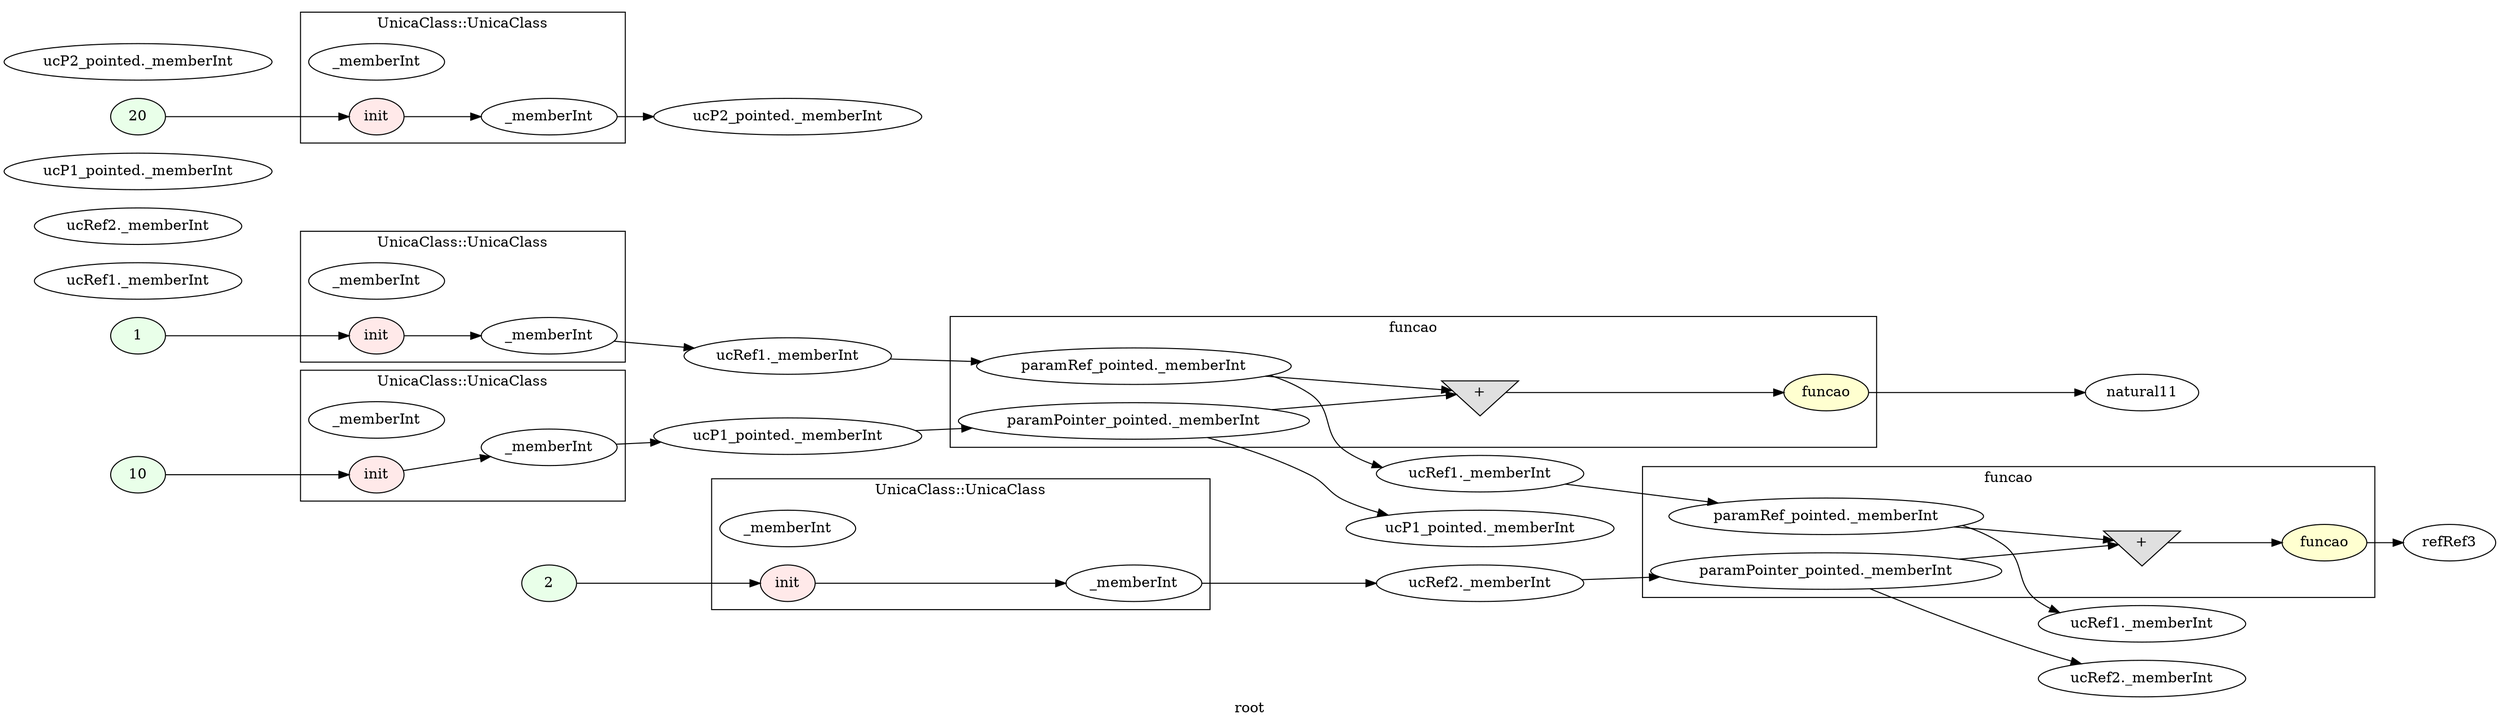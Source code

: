 digraph G
{
rankdir=LR;
label = "root";
	node_000008 [ label = "1", style=filled, fillcolor="#E9FFE9", startingline=20 ]
	node_000009 [ label = "ucRef1._memberInt", startingline=20 ]
	node_000013 [ label = "ucRef1._memberInt", startingline=20 ]
	node_000014 [ label = "2", style=filled, fillcolor="#E9FFE9", startingline=21 ]
	node_000015 [ label = "ucRef2._memberInt", startingline=21 ]
	node_000019 [ label = "ucRef2._memberInt", startingline=21 ]
	node_000020 [ label = "10", style=filled, fillcolor="#E9FFE9", startingline=23 ]
	node_000021 [ label = "ucP1_pointed._memberInt", startingline=23 ]
	node_000025 [ label = "ucP1_pointed._memberInt", startingline=23 ]
	node_000026 [ label = "20", style=filled, fillcolor="#E9FFE9", startingline=24 ]
	node_000027 [ label = "ucP2_pointed._memberInt", startingline=24 ]
	node_000031 [ label = "ucP2_pointed._memberInt", startingline=24 ]
	node_000036 [ label = "ucRef1._memberInt", startingline=26 ]
	node_000037 [ label = "ucP1_pointed._memberInt", startingline=26 ]
	node_000038 [ label = "natural11", startingline=26 ]
	node_000043 [ label = "ucRef1._memberInt", startingline=27 ]
	node_000044 [ label = "ucRef2._memberInt", startingline=27 ]
	node_000045 [ label = "refRef3", startingline=27 ]
subgraph cluster_24 {
label = "UnicaClass::UnicaClass";
parent = "G";
startingline = 20;
	node_000010 [ label = "_memberInt", startingline=2 ]
	node_000011 [ label = "init", style=filled, fillcolor="#FFE9E9", startingline=7 ]
	node_000012 [ label = "_memberInt", startingline=9 ]
}
subgraph cluster_25 {
label = "UnicaClass::UnicaClass";
parent = "G";
startingline = 21;
	node_000016 [ label = "_memberInt", startingline=2 ]
	node_000017 [ label = "init", style=filled, fillcolor="#FFE9E9", startingline=7 ]
	node_000018 [ label = "_memberInt", startingline=9 ]
}
subgraph cluster_26 {
label = "UnicaClass::UnicaClass";
parent = "G";
startingline = 23;
	node_000022 [ label = "_memberInt", startingline=2 ]
	node_000023 [ label = "init", style=filled, fillcolor="#FFE9E9", startingline=7 ]
	node_000024 [ label = "_memberInt", startingline=9 ]
}
subgraph cluster_27 {
label = "UnicaClass::UnicaClass";
parent = "G";
startingline = 24;
	node_000028 [ label = "_memberInt", startingline=2 ]
	node_000029 [ label = "init", style=filled, fillcolor="#FFE9E9", startingline=7 ]
	node_000030 [ label = "_memberInt", startingline=9 ]
}
subgraph cluster_28 {
label = "funcao";
parent = "G";
startingline = 26;
	node_000032 [ label = "paramRef_pointed._memberInt", startingline=13 ]
	node_000033 [ label = "paramPointer_pointed._memberInt", startingline=13 ]
	node_000034 [ label = "+", shape=invtriangle, style=filled, fillcolor="#E0E0E0", startingline=15 ]
	node_000035 [ label = "funcao", style=filled, fillcolor="#FFFFD0", startingline=15 ]
}
subgraph cluster_29 {
label = "funcao";
parent = "G";
startingline = 27;
	node_000039 [ label = "paramRef_pointed._memberInt", startingline=13 ]
	node_000040 [ label = "paramPointer_pointed._memberInt", startingline=13 ]
	node_000041 [ label = "+", shape=invtriangle, style=filled, fillcolor="#E0E0E0", startingline=15 ]
	node_000042 [ label = "funcao", style=filled, fillcolor="#FFFFD0", startingline=15 ]
}
	node_000008 -> node_000011
	node_000013 -> node_000032
	node_000014 -> node_000017
	node_000019 -> node_000040
	node_000020 -> node_000023
	node_000025 -> node_000033
	node_000026 -> node_000029
	node_000036 -> node_000039
	node_000011 -> node_000012
	node_000012 -> node_000013
	node_000017 -> node_000018
	node_000018 -> node_000019
	node_000023 -> node_000024
	node_000024 -> node_000025
	node_000029 -> node_000030
	node_000030 -> node_000031
	node_000032 -> node_000034
	node_000032 -> node_000036
	node_000033 -> node_000034
	node_000033 -> node_000037
	node_000034 -> node_000035
	node_000035 -> node_000038
	node_000039 -> node_000041
	node_000039 -> node_000043
	node_000040 -> node_000041
	node_000040 -> node_000044
	node_000041 -> node_000042
	node_000042 -> node_000045
}
